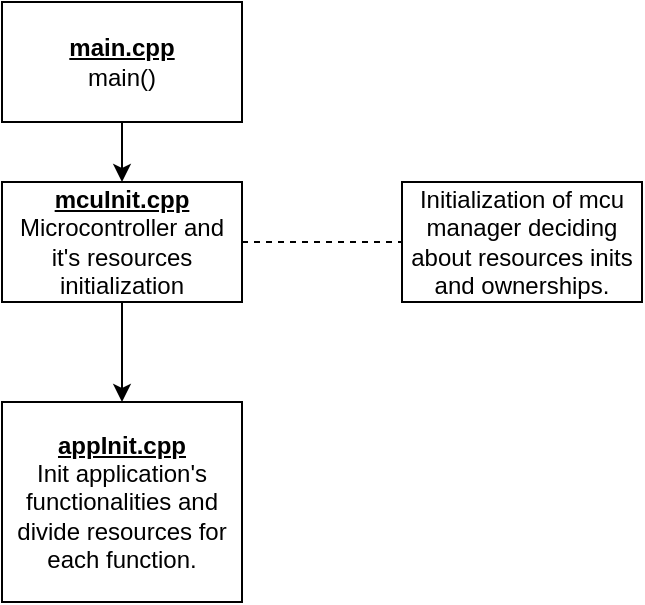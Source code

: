 <mxfile>
    <diagram id="XfOrvd3Iw_mHF2pIXvEC" name="Strona-1">
        <mxGraphModel dx="804" dy="508" grid="1" gridSize="10" guides="1" tooltips="1" connect="1" arrows="1" fold="1" page="1" pageScale="1" pageWidth="827" pageHeight="1169" math="0" shadow="0">
            <root>
                <mxCell id="0"/>
                <mxCell id="1" parent="0"/>
                <mxCell id="4" value="" style="edgeStyle=none;html=1;" parent="1" source="2" target="3" edge="1">
                    <mxGeometry relative="1" as="geometry"/>
                </mxCell>
                <mxCell id="2" value="&lt;b&gt;&lt;u&gt;main.cpp&lt;/u&gt;&lt;/b&gt;&lt;br&gt;main()" style="rounded=0;whiteSpace=wrap;html=1;" parent="1" vertex="1">
                    <mxGeometry x="310" y="70" width="120" height="60" as="geometry"/>
                </mxCell>
                <mxCell id="6" value="" style="edgeStyle=none;html=1;strokeColor=default;dashed=1;endArrow=none;endFill=0;" parent="1" source="3" target="5" edge="1">
                    <mxGeometry relative="1" as="geometry"/>
                </mxCell>
                <mxCell id="8" value="" style="edgeStyle=none;html=1;" edge="1" parent="1" source="3" target="7">
                    <mxGeometry relative="1" as="geometry"/>
                </mxCell>
                <mxCell id="3" value="&lt;b&gt;&lt;u&gt;mcuInit.cpp&lt;/u&gt;&lt;/b&gt;&lt;br&gt;Microcontroller and it's resources initialization" style="rounded=0;whiteSpace=wrap;html=1;" parent="1" vertex="1">
                    <mxGeometry x="310" y="160" width="120" height="60" as="geometry"/>
                </mxCell>
                <mxCell id="5" value="Initialization of mcu manager deciding about resources inits and ownerships." style="rounded=0;whiteSpace=wrap;html=1;" parent="1" vertex="1">
                    <mxGeometry x="510" y="160" width="120" height="60" as="geometry"/>
                </mxCell>
                <mxCell id="7" value="&lt;b&gt;&lt;u&gt;appInit.cpp&lt;/u&gt;&lt;/b&gt;&lt;br&gt;Init application's functionalities and divide resources for each function." style="rounded=0;whiteSpace=wrap;html=1;" vertex="1" parent="1">
                    <mxGeometry x="310" y="270" width="120" height="100" as="geometry"/>
                </mxCell>
            </root>
        </mxGraphModel>
    </diagram>
</mxfile>